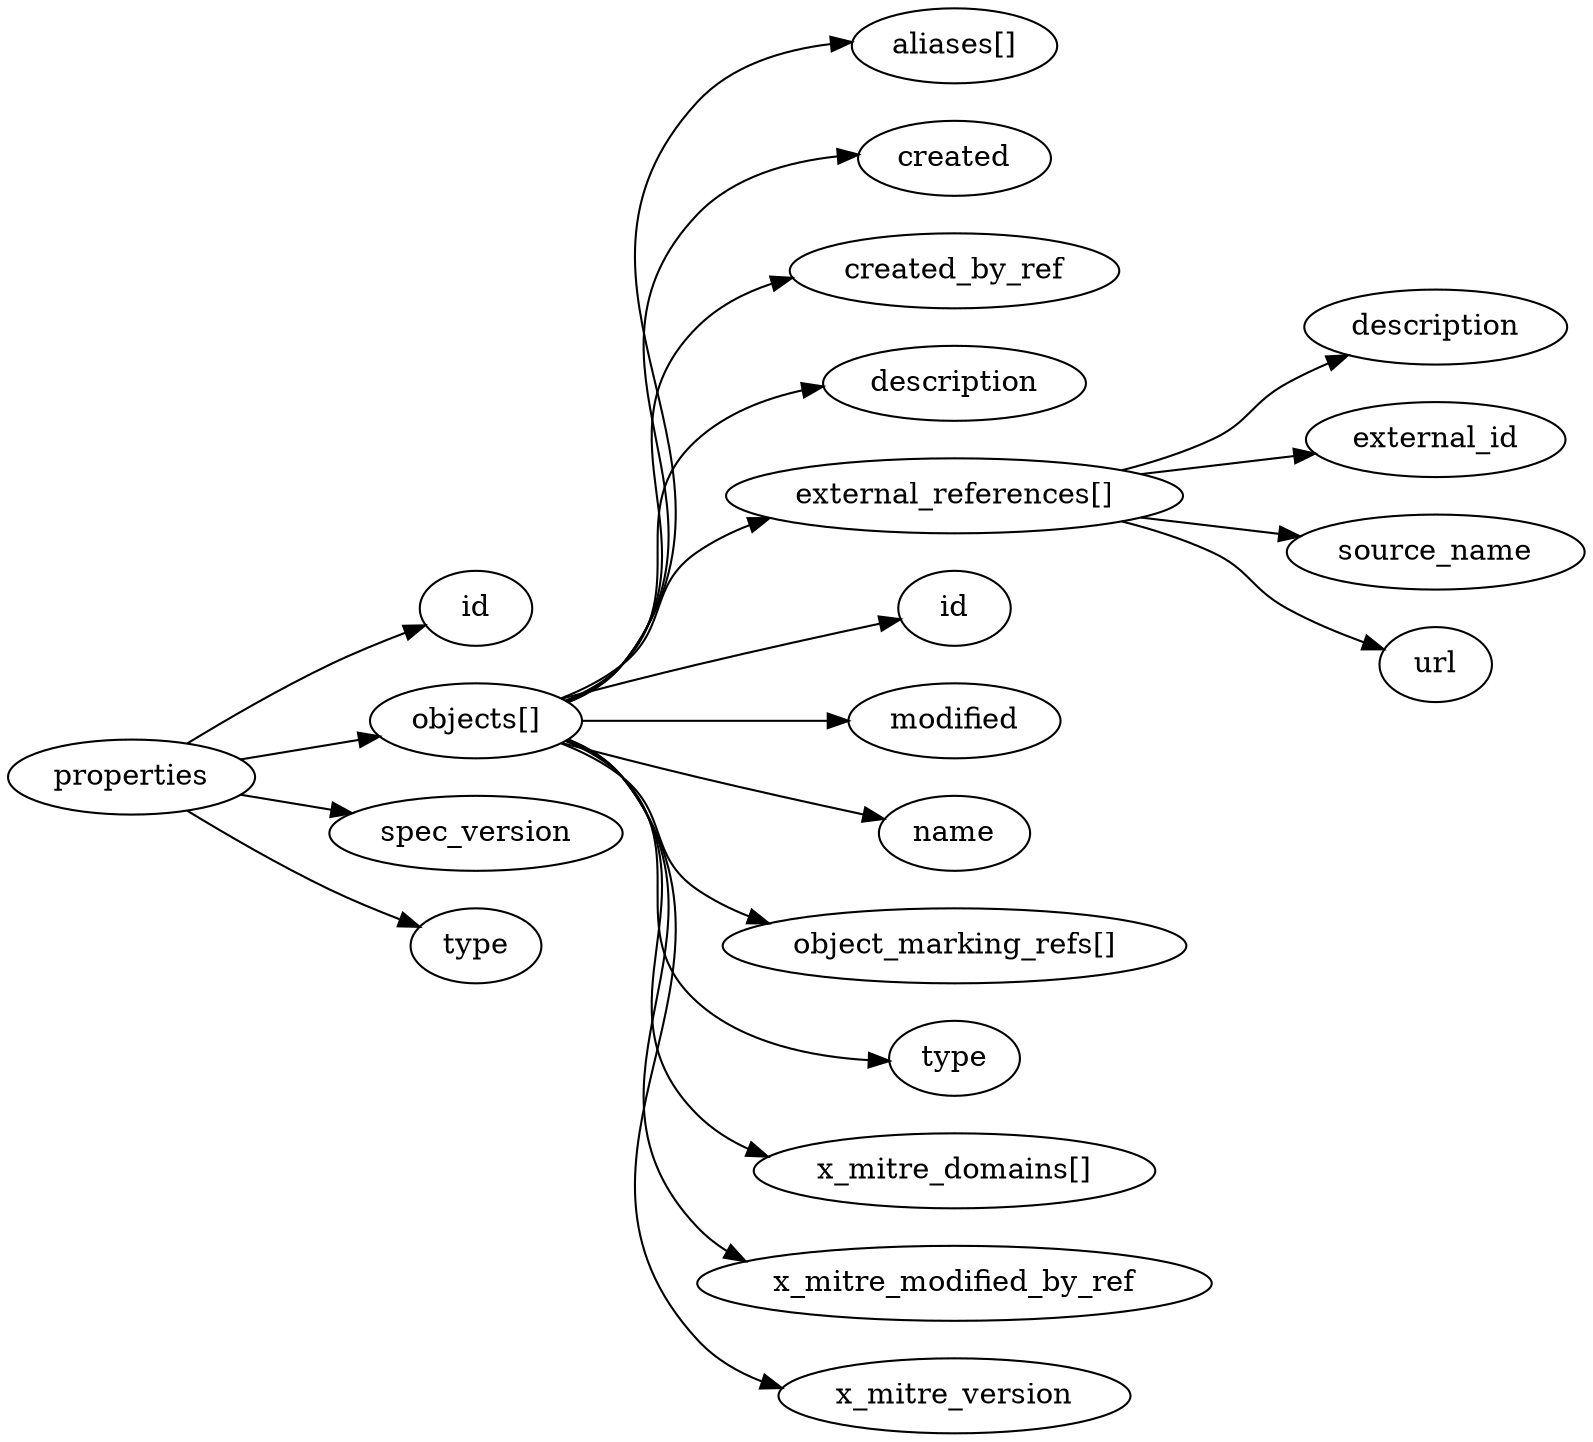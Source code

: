 digraph {
    graph [rankdir=LR]
    "id" [label="id"]
    "objects" [label="objects[]"]
    "objects.aliases" [label="aliases[]"]
    "objects.created" [label="created"]
    "objects.created_by_ref" [label="created_by_ref"]
    "objects.description" [label="description"]
    "objects.external_references" [label="external_references[]"]
    "objects.external_references.description" [label="description"]
    "objects.external_references.external_id" [label="external_id"]
    "objects.external_references.source_name" [label="source_name"]
    "objects.external_references.url" [label="url"]
    "objects.id" [label="id"]
    "objects.modified" [label="modified"]
    "objects.name" [label="name"]
    "objects.object_marking_refs" [label="object_marking_refs[]"]
    "objects.type" [label="type"]
    "objects.x_mitre_domains" [label="x_mitre_domains[]"]
    "objects.x_mitre_modified_by_ref" [label="x_mitre_modified_by_ref"]
    "objects.x_mitre_version" [label="x_mitre_version"]
    "spec_version" [label="spec_version"]
    "type" [label="type"]
    "properties" -> "type"
    "properties" -> "id"
    "properties" -> "spec_version"
    "properties" -> "objects"
    "objects" -> "objects.aliases"
    "objects" -> "objects.x_mitre_domains"
    "objects" -> "objects.object_marking_refs"
    "objects" -> "objects.id"
    "objects" -> "objects.type"
    "objects" -> "objects.created"
    "objects" -> "objects.created_by_ref"
    "objects" -> "objects.external_references"
    "objects" -> "objects.modified"
    "objects" -> "objects.name"
    "objects" -> "objects.description"
    "objects" -> "objects.x_mitre_version"
    "objects" -> "objects.x_mitre_modified_by_ref"
    "objects.external_references" -> "objects.external_references.external_id"
    "objects.external_references" -> "objects.external_references.source_name"
    "objects.external_references" -> "objects.external_references.url"
    "objects.external_references" -> "objects.external_references.description"
}